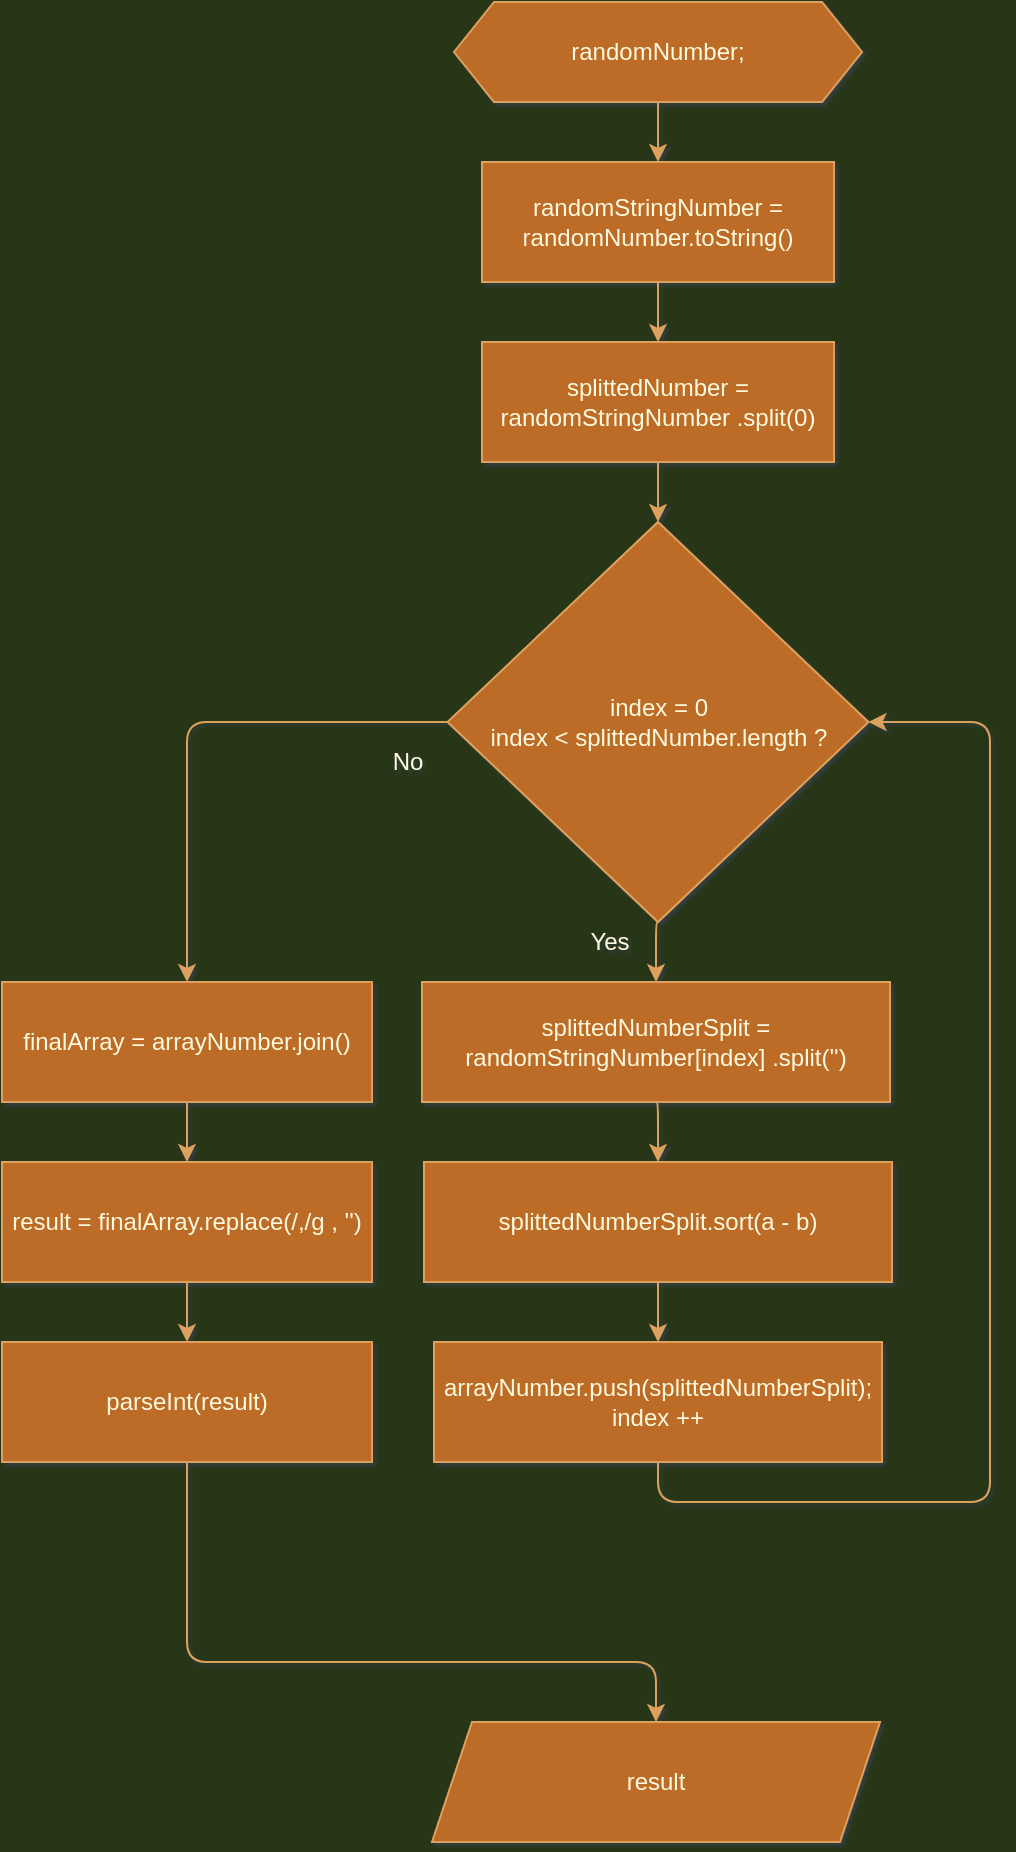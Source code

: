 <mxfile version="14.1.3" type="github">
  <diagram id="V0J1fQzQb9ZRR8qxu8KL" name="Page-1">
    <mxGraphModel dx="723" dy="386" grid="1" gridSize="10" guides="1" tooltips="1" connect="1" arrows="1" fold="1" page="1" pageScale="1" pageWidth="827" pageHeight="1169" background="#283618" math="0" shadow="1">
      <root>
        <mxCell id="0" />
        <mxCell id="1" parent="0" />
        <mxCell id="bTQ72P3Y28BSJyBN74Zh-3" style="edgeStyle=orthogonalEdgeStyle;orthogonalLoop=1;jettySize=auto;html=1;exitX=0.5;exitY=1;exitDx=0;exitDy=0;entryX=0.5;entryY=0;entryDx=0;entryDy=0;strokeColor=#DDA15E;fontColor=#FEFAE0;labelBackgroundColor=#283618;" parent="1" source="bTQ72P3Y28BSJyBN74Zh-1" target="bTQ72P3Y28BSJyBN74Zh-2" edge="1">
          <mxGeometry relative="1" as="geometry" />
        </mxCell>
        <mxCell id="bTQ72P3Y28BSJyBN74Zh-1" value="randomNumber;" style="shape=hexagon;perimeter=hexagonPerimeter2;whiteSpace=wrap;html=1;fixedSize=1;fillColor=#BC6C25;strokeColor=#DDA15E;fontColor=#FEFAE0;" parent="1" vertex="1">
          <mxGeometry x="356" y="70" width="204" height="50" as="geometry" />
        </mxCell>
        <mxCell id="bTQ72P3Y28BSJyBN74Zh-6" style="edgeStyle=orthogonalEdgeStyle;orthogonalLoop=1;jettySize=auto;html=1;exitX=0.5;exitY=1;exitDx=0;exitDy=0;entryX=0.5;entryY=0;entryDx=0;entryDy=0;strokeColor=#DDA15E;fontColor=#FEFAE0;labelBackgroundColor=#283618;" parent="1" source="bTQ72P3Y28BSJyBN74Zh-2" target="bTQ72P3Y28BSJyBN74Zh-4" edge="1">
          <mxGeometry relative="1" as="geometry" />
        </mxCell>
        <mxCell id="bTQ72P3Y28BSJyBN74Zh-2" value="randomStringNumber = randomNumber.toString()" style="whiteSpace=wrap;html=1;fillColor=#BC6C25;strokeColor=#DDA15E;fontColor=#FEFAE0;" parent="1" vertex="1">
          <mxGeometry x="370" y="150" width="176" height="60" as="geometry" />
        </mxCell>
        <mxCell id="bTQ72P3Y28BSJyBN74Zh-8" style="edgeStyle=orthogonalEdgeStyle;orthogonalLoop=1;jettySize=auto;html=1;exitX=0.5;exitY=1;exitDx=0;exitDy=0;entryX=0.5;entryY=0;entryDx=0;entryDy=0;strokeColor=#DDA15E;fontColor=#FEFAE0;labelBackgroundColor=#283618;" parent="1" source="bTQ72P3Y28BSJyBN74Zh-4" target="bTQ72P3Y28BSJyBN74Zh-7" edge="1">
          <mxGeometry relative="1" as="geometry" />
        </mxCell>
        <mxCell id="bTQ72P3Y28BSJyBN74Zh-4" value="splittedNumber = randomStringNumber .split(0)" style="whiteSpace=wrap;html=1;fillColor=#BC6C25;strokeColor=#DDA15E;fontColor=#FEFAE0;" parent="1" vertex="1">
          <mxGeometry x="370" y="240" width="176" height="60" as="geometry" />
        </mxCell>
        <mxCell id="bTQ72P3Y28BSJyBN74Zh-11" style="edgeStyle=orthogonalEdgeStyle;orthogonalLoop=1;jettySize=auto;html=1;exitX=0.5;exitY=1;exitDx=0;exitDy=0;entryX=0.5;entryY=0;entryDx=0;entryDy=0;strokeColor=#DDA15E;fontColor=#FEFAE0;labelBackgroundColor=#283618;" parent="1" source="bTQ72P3Y28BSJyBN74Zh-7" target="bTQ72P3Y28BSJyBN74Zh-10" edge="1">
          <mxGeometry relative="1" as="geometry" />
        </mxCell>
        <mxCell id="bTQ72P3Y28BSJyBN74Zh-23" style="edgeStyle=orthogonalEdgeStyle;orthogonalLoop=1;jettySize=auto;html=1;exitX=0;exitY=0.5;exitDx=0;exitDy=0;entryX=0.5;entryY=0;entryDx=0;entryDy=0;strokeColor=#DDA15E;fontColor=#FEFAE0;labelBackgroundColor=#283618;" parent="1" source="bTQ72P3Y28BSJyBN74Zh-7" target="bTQ72P3Y28BSJyBN74Zh-22" edge="1">
          <mxGeometry relative="1" as="geometry" />
        </mxCell>
        <mxCell id="bTQ72P3Y28BSJyBN74Zh-7" value="&lt;span&gt;index = 0&lt;br&gt;index &amp;lt; splittedNumber.length ?&lt;/span&gt;" style="rhombus;whiteSpace=wrap;html=1;fillColor=#BC6C25;strokeColor=#DDA15E;fontColor=#FEFAE0;" parent="1" vertex="1">
          <mxGeometry x="352.75" y="330" width="210.5" height="200" as="geometry" />
        </mxCell>
        <mxCell id="bTQ72P3Y28BSJyBN74Zh-13" style="edgeStyle=orthogonalEdgeStyle;orthogonalLoop=1;jettySize=auto;html=1;exitX=0.5;exitY=1;exitDx=0;exitDy=0;entryX=0.5;entryY=0;entryDx=0;entryDy=0;strokeColor=#DDA15E;fontColor=#FEFAE0;labelBackgroundColor=#283618;" parent="1" source="bTQ72P3Y28BSJyBN74Zh-10" target="bTQ72P3Y28BSJyBN74Zh-12" edge="1">
          <mxGeometry relative="1" as="geometry" />
        </mxCell>
        <mxCell id="bTQ72P3Y28BSJyBN74Zh-10" value="splittedNumberSplit = randomStringNumber[index] .split(&#39;&#39;)" style="whiteSpace=wrap;html=1;fillColor=#BC6C25;strokeColor=#DDA15E;fontColor=#FEFAE0;" parent="1" vertex="1">
          <mxGeometry x="340" y="560" width="234" height="60" as="geometry" />
        </mxCell>
        <mxCell id="bTQ72P3Y28BSJyBN74Zh-15" style="edgeStyle=orthogonalEdgeStyle;orthogonalLoop=1;jettySize=auto;html=1;exitX=0.5;exitY=1;exitDx=0;exitDy=0;entryX=0.5;entryY=0;entryDx=0;entryDy=0;strokeColor=#DDA15E;fontColor=#FEFAE0;labelBackgroundColor=#283618;" parent="1" source="bTQ72P3Y28BSJyBN74Zh-12" target="bTQ72P3Y28BSJyBN74Zh-14" edge="1">
          <mxGeometry relative="1" as="geometry" />
        </mxCell>
        <mxCell id="bTQ72P3Y28BSJyBN74Zh-12" value="splittedNumberSplit.sort(a - b)" style="whiteSpace=wrap;html=1;fillColor=#BC6C25;strokeColor=#DDA15E;fontColor=#FEFAE0;" parent="1" vertex="1">
          <mxGeometry x="341" y="650" width="234" height="60" as="geometry" />
        </mxCell>
        <mxCell id="bTQ72P3Y28BSJyBN74Zh-16" style="edgeStyle=orthogonalEdgeStyle;orthogonalLoop=1;jettySize=auto;html=1;exitX=0.5;exitY=1;exitDx=0;exitDy=0;entryX=1;entryY=0.5;entryDx=0;entryDy=0;strokeColor=#DDA15E;fontColor=#FEFAE0;labelBackgroundColor=#283618;" parent="1" source="bTQ72P3Y28BSJyBN74Zh-14" target="bTQ72P3Y28BSJyBN74Zh-7" edge="1">
          <mxGeometry relative="1" as="geometry">
            <Array as="points">
              <mxPoint x="458" y="820" />
              <mxPoint x="624" y="820" />
              <mxPoint x="624" y="430" />
            </Array>
          </mxGeometry>
        </mxCell>
        <mxCell id="bTQ72P3Y28BSJyBN74Zh-14" value="arrayNumber.push(splittedNumberSplit);&lt;br&gt;index ++" style="whiteSpace=wrap;html=1;fillColor=#BC6C25;strokeColor=#DDA15E;fontColor=#FEFAE0;" parent="1" vertex="1">
          <mxGeometry x="346" y="740" width="224" height="60" as="geometry" />
        </mxCell>
        <mxCell id="bTQ72P3Y28BSJyBN74Zh-29" style="edgeStyle=orthogonalEdgeStyle;orthogonalLoop=1;jettySize=auto;html=1;exitX=0.5;exitY=1;exitDx=0;exitDy=0;entryX=0.5;entryY=0;entryDx=0;entryDy=0;strokeColor=#DDA15E;fontColor=#FEFAE0;labelBackgroundColor=#283618;" parent="1" source="bTQ72P3Y28BSJyBN74Zh-21" target="bTQ72P3Y28BSJyBN74Zh-27" edge="1">
          <mxGeometry relative="1" as="geometry" />
        </mxCell>
        <mxCell id="bTQ72P3Y28BSJyBN74Zh-21" value="result = finalArray.replace(/,/g , &#39;&#39;)" style="whiteSpace=wrap;html=1;fillColor=#BC6C25;strokeColor=#DDA15E;fontColor=#FEFAE0;" parent="1" vertex="1">
          <mxGeometry x="130" y="650" width="185" height="60" as="geometry" />
        </mxCell>
        <mxCell id="bTQ72P3Y28BSJyBN74Zh-24" style="edgeStyle=orthogonalEdgeStyle;orthogonalLoop=1;jettySize=auto;html=1;exitX=0.5;exitY=1;exitDx=0;exitDy=0;entryX=0.5;entryY=0;entryDx=0;entryDy=0;strokeColor=#DDA15E;fontColor=#FEFAE0;labelBackgroundColor=#283618;" parent="1" source="bTQ72P3Y28BSJyBN74Zh-22" target="bTQ72P3Y28BSJyBN74Zh-21" edge="1">
          <mxGeometry relative="1" as="geometry" />
        </mxCell>
        <mxCell id="bTQ72P3Y28BSJyBN74Zh-22" value="finalArray = arrayNumber.join()" style="whiteSpace=wrap;html=1;fillColor=#BC6C25;strokeColor=#DDA15E;fontColor=#FEFAE0;" parent="1" vertex="1">
          <mxGeometry x="130" y="560" width="185" height="60" as="geometry" />
        </mxCell>
        <mxCell id="bTQ72P3Y28BSJyBN74Zh-30" style="edgeStyle=orthogonalEdgeStyle;orthogonalLoop=1;jettySize=auto;html=1;exitX=0.5;exitY=1;exitDx=0;exitDy=0;entryX=0.5;entryY=0;entryDx=0;entryDy=0;strokeColor=#DDA15E;fontColor=#FEFAE0;labelBackgroundColor=#283618;" parent="1" source="bTQ72P3Y28BSJyBN74Zh-27" target="bTQ72P3Y28BSJyBN74Zh-28" edge="1">
          <mxGeometry relative="1" as="geometry">
            <Array as="points">
              <mxPoint x="223" y="900" />
              <mxPoint x="457" y="900" />
            </Array>
          </mxGeometry>
        </mxCell>
        <mxCell id="bTQ72P3Y28BSJyBN74Zh-27" value="parseInt(result)" style="whiteSpace=wrap;html=1;fillColor=#BC6C25;strokeColor=#DDA15E;fontColor=#FEFAE0;" parent="1" vertex="1">
          <mxGeometry x="130" y="740" width="185" height="60" as="geometry" />
        </mxCell>
        <mxCell id="bTQ72P3Y28BSJyBN74Zh-28" value="result" style="shape=parallelogram;perimeter=parallelogramPerimeter;whiteSpace=wrap;html=1;fixedSize=1;fillColor=#BC6C25;strokeColor=#DDA15E;fontColor=#FEFAE0;" parent="1" vertex="1">
          <mxGeometry x="345" y="930" width="224" height="60" as="geometry" />
        </mxCell>
        <mxCell id="7hKL61Jqax0rFlgbkCyw-1" value="Yes" style="text;html=1;strokeColor=none;fillColor=none;align=center;verticalAlign=middle;whiteSpace=wrap;fontColor=#FEFAE0;" parent="1" vertex="1">
          <mxGeometry x="414" y="530" width="40" height="20" as="geometry" />
        </mxCell>
        <mxCell id="7hKL61Jqax0rFlgbkCyw-3" value="No" style="text;html=1;strokeColor=none;fillColor=none;align=center;verticalAlign=middle;whiteSpace=wrap;fontColor=#FEFAE0;" parent="1" vertex="1">
          <mxGeometry x="312.75" y="440" width="40" height="20" as="geometry" />
        </mxCell>
      </root>
    </mxGraphModel>
  </diagram>
</mxfile>
